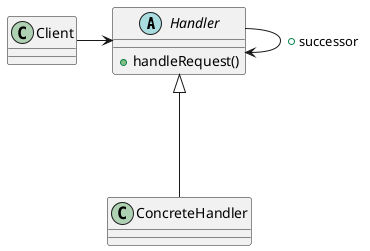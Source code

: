 @startuml

abstract class Handler{
    + handleRequest()
}

Client --right-> Handler
Handler --> Handler: + successor
ConcreteHandler --up-|> Handler
@enduml